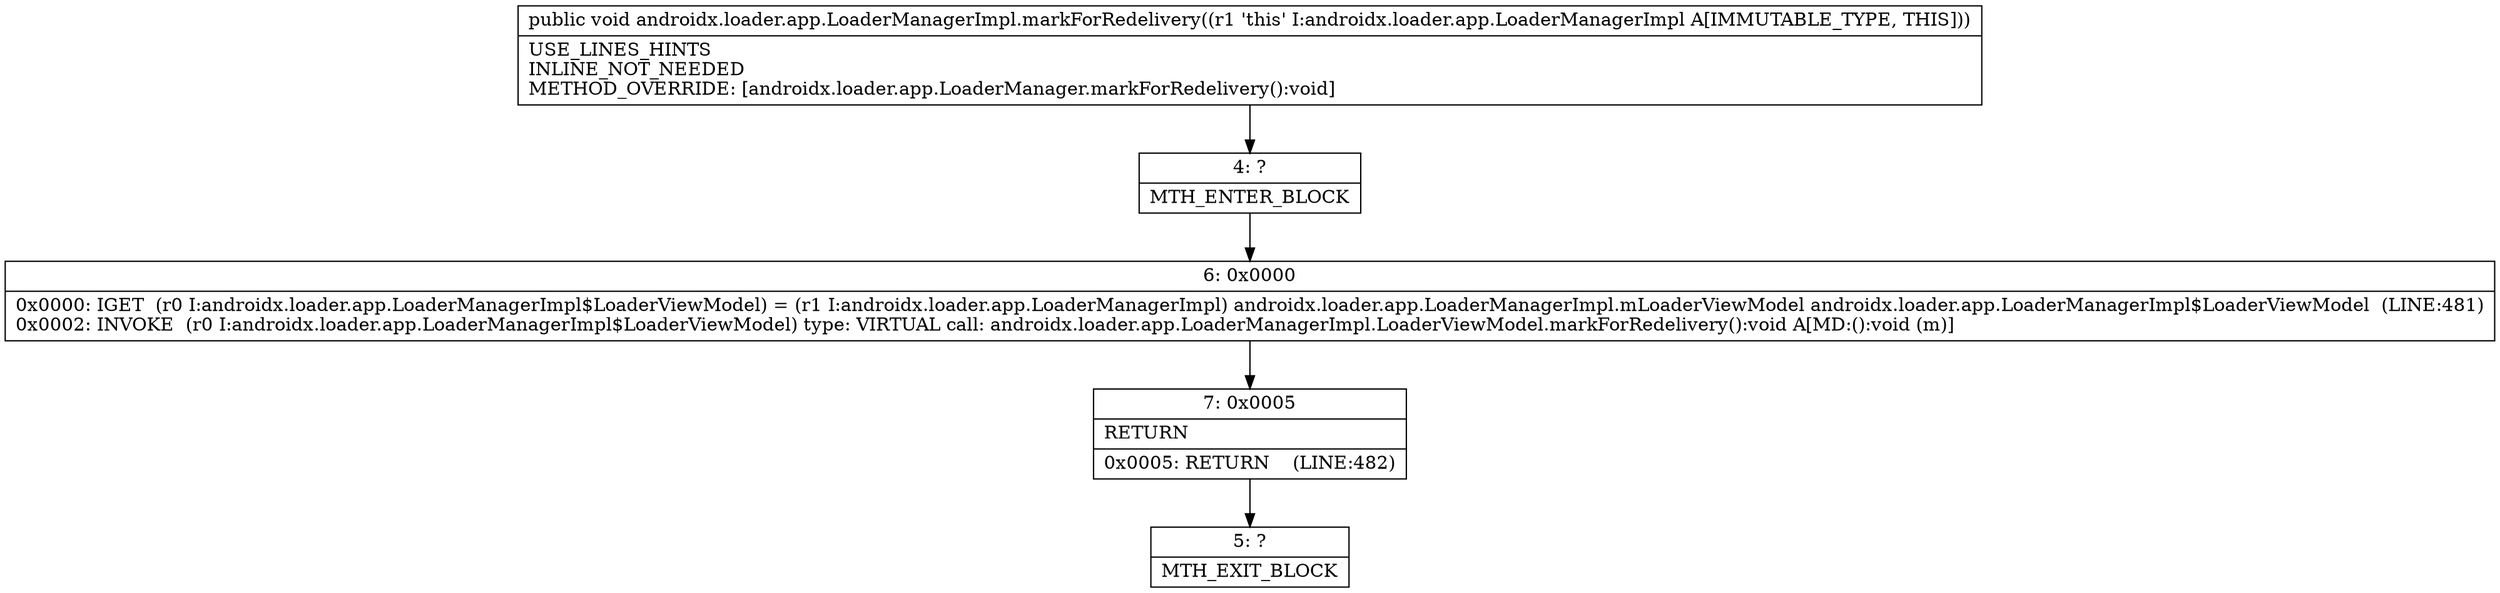 digraph "CFG forandroidx.loader.app.LoaderManagerImpl.markForRedelivery()V" {
Node_4 [shape=record,label="{4\:\ ?|MTH_ENTER_BLOCK\l}"];
Node_6 [shape=record,label="{6\:\ 0x0000|0x0000: IGET  (r0 I:androidx.loader.app.LoaderManagerImpl$LoaderViewModel) = (r1 I:androidx.loader.app.LoaderManagerImpl) androidx.loader.app.LoaderManagerImpl.mLoaderViewModel androidx.loader.app.LoaderManagerImpl$LoaderViewModel  (LINE:481)\l0x0002: INVOKE  (r0 I:androidx.loader.app.LoaderManagerImpl$LoaderViewModel) type: VIRTUAL call: androidx.loader.app.LoaderManagerImpl.LoaderViewModel.markForRedelivery():void A[MD:():void (m)]\l}"];
Node_7 [shape=record,label="{7\:\ 0x0005|RETURN\l|0x0005: RETURN    (LINE:482)\l}"];
Node_5 [shape=record,label="{5\:\ ?|MTH_EXIT_BLOCK\l}"];
MethodNode[shape=record,label="{public void androidx.loader.app.LoaderManagerImpl.markForRedelivery((r1 'this' I:androidx.loader.app.LoaderManagerImpl A[IMMUTABLE_TYPE, THIS]))  | USE_LINES_HINTS\lINLINE_NOT_NEEDED\lMETHOD_OVERRIDE: [androidx.loader.app.LoaderManager.markForRedelivery():void]\l}"];
MethodNode -> Node_4;Node_4 -> Node_6;
Node_6 -> Node_7;
Node_7 -> Node_5;
}

